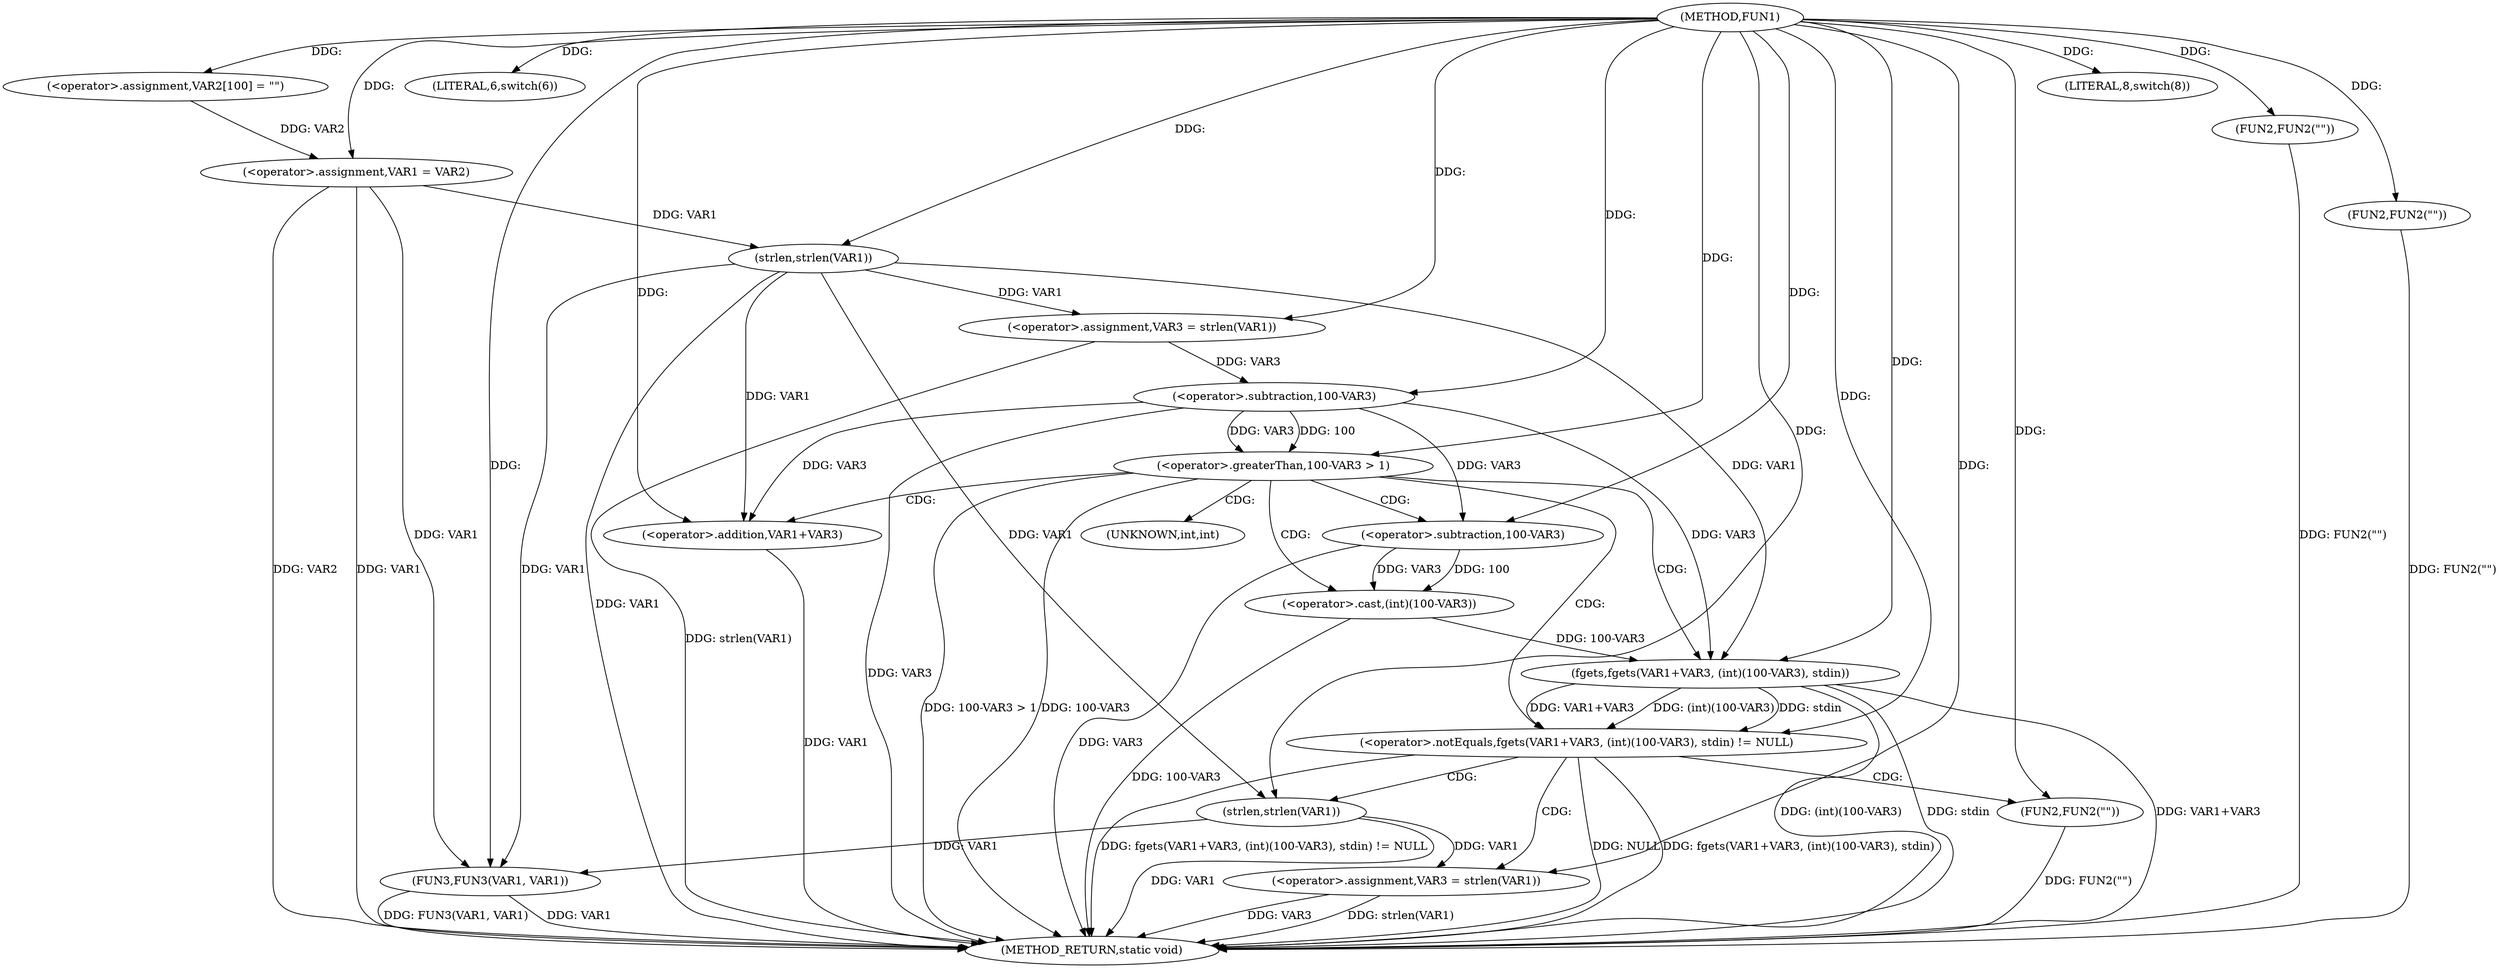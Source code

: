 digraph FUN1 {  
"1000100" [label = "(METHOD,FUN1)" ]
"1000167" [label = "(METHOD_RETURN,static void)" ]
"1000104" [label = "(<operator>.assignment,VAR2[100] = \"\")" ]
"1000107" [label = "(<operator>.assignment,VAR1 = VAR2)" ]
"1000111" [label = "(LITERAL,6,switch(6))" ]
"1000116" [label = "(<operator>.assignment,VAR3 = strlen(VAR1))" ]
"1000118" [label = "(strlen,strlen(VAR1))" ]
"1000121" [label = "(<operator>.greaterThan,100-VAR3 > 1)" ]
"1000122" [label = "(<operator>.subtraction,100-VAR3)" ]
"1000128" [label = "(<operator>.notEquals,fgets(VAR1+VAR3, (int)(100-VAR3), stdin) != NULL)" ]
"1000129" [label = "(fgets,fgets(VAR1+VAR3, (int)(100-VAR3), stdin))" ]
"1000130" [label = "(<operator>.addition,VAR1+VAR3)" ]
"1000133" [label = "(<operator>.cast,(int)(100-VAR3))" ]
"1000135" [label = "(<operator>.subtraction,100-VAR3)" ]
"1000141" [label = "(<operator>.assignment,VAR3 = strlen(VAR1))" ]
"1000143" [label = "(strlen,strlen(VAR1))" ]
"1000148" [label = "(FUN2,FUN2(\"\"))" ]
"1000152" [label = "(FUN2,FUN2(\"\"))" ]
"1000156" [label = "(LITERAL,8,switch(8))" ]
"1000159" [label = "(FUN2,FUN2(\"\"))" ]
"1000163" [label = "(FUN3,FUN3(VAR1, VAR1))" ]
"1000134" [label = "(UNKNOWN,int,int)" ]
  "1000159" -> "1000167"  [ label = "DDG: FUN2(\"\")"] 
  "1000141" -> "1000167"  [ label = "DDG: VAR3"] 
  "1000107" -> "1000167"  [ label = "DDG: VAR1"] 
  "1000152" -> "1000167"  [ label = "DDG: FUN2(\"\")"] 
  "1000121" -> "1000167"  [ label = "DDG: 100-VAR3 > 1"] 
  "1000148" -> "1000167"  [ label = "DDG: FUN2(\"\")"] 
  "1000116" -> "1000167"  [ label = "DDG: strlen(VAR1)"] 
  "1000129" -> "1000167"  [ label = "DDG: (int)(100-VAR3)"] 
  "1000133" -> "1000167"  [ label = "DDG: 100-VAR3"] 
  "1000118" -> "1000167"  [ label = "DDG: VAR1"] 
  "1000163" -> "1000167"  [ label = "DDG: FUN3(VAR1, VAR1)"] 
  "1000129" -> "1000167"  [ label = "DDG: VAR1+VAR3"] 
  "1000163" -> "1000167"  [ label = "DDG: VAR1"] 
  "1000128" -> "1000167"  [ label = "DDG: NULL"] 
  "1000128" -> "1000167"  [ label = "DDG: fgets(VAR1+VAR3, (int)(100-VAR3), stdin)"] 
  "1000143" -> "1000167"  [ label = "DDG: VAR1"] 
  "1000141" -> "1000167"  [ label = "DDG: strlen(VAR1)"] 
  "1000121" -> "1000167"  [ label = "DDG: 100-VAR3"] 
  "1000128" -> "1000167"  [ label = "DDG: fgets(VAR1+VAR3, (int)(100-VAR3), stdin) != NULL"] 
  "1000129" -> "1000167"  [ label = "DDG: stdin"] 
  "1000135" -> "1000167"  [ label = "DDG: VAR3"] 
  "1000107" -> "1000167"  [ label = "DDG: VAR2"] 
  "1000130" -> "1000167"  [ label = "DDG: VAR1"] 
  "1000122" -> "1000167"  [ label = "DDG: VAR3"] 
  "1000100" -> "1000104"  [ label = "DDG: "] 
  "1000104" -> "1000107"  [ label = "DDG: VAR2"] 
  "1000100" -> "1000107"  [ label = "DDG: "] 
  "1000100" -> "1000111"  [ label = "DDG: "] 
  "1000118" -> "1000116"  [ label = "DDG: VAR1"] 
  "1000100" -> "1000116"  [ label = "DDG: "] 
  "1000107" -> "1000118"  [ label = "DDG: VAR1"] 
  "1000100" -> "1000118"  [ label = "DDG: "] 
  "1000122" -> "1000121"  [ label = "DDG: 100"] 
  "1000122" -> "1000121"  [ label = "DDG: VAR3"] 
  "1000100" -> "1000122"  [ label = "DDG: "] 
  "1000116" -> "1000122"  [ label = "DDG: VAR3"] 
  "1000100" -> "1000121"  [ label = "DDG: "] 
  "1000129" -> "1000128"  [ label = "DDG: VAR1+VAR3"] 
  "1000129" -> "1000128"  [ label = "DDG: (int)(100-VAR3)"] 
  "1000129" -> "1000128"  [ label = "DDG: stdin"] 
  "1000118" -> "1000129"  [ label = "DDG: VAR1"] 
  "1000100" -> "1000129"  [ label = "DDG: "] 
  "1000122" -> "1000129"  [ label = "DDG: VAR3"] 
  "1000118" -> "1000130"  [ label = "DDG: VAR1"] 
  "1000100" -> "1000130"  [ label = "DDG: "] 
  "1000122" -> "1000130"  [ label = "DDG: VAR3"] 
  "1000133" -> "1000129"  [ label = "DDG: 100-VAR3"] 
  "1000135" -> "1000133"  [ label = "DDG: 100"] 
  "1000135" -> "1000133"  [ label = "DDG: VAR3"] 
  "1000100" -> "1000135"  [ label = "DDG: "] 
  "1000122" -> "1000135"  [ label = "DDG: VAR3"] 
  "1000100" -> "1000128"  [ label = "DDG: "] 
  "1000143" -> "1000141"  [ label = "DDG: VAR1"] 
  "1000100" -> "1000141"  [ label = "DDG: "] 
  "1000100" -> "1000143"  [ label = "DDG: "] 
  "1000118" -> "1000143"  [ label = "DDG: VAR1"] 
  "1000100" -> "1000148"  [ label = "DDG: "] 
  "1000100" -> "1000152"  [ label = "DDG: "] 
  "1000100" -> "1000156"  [ label = "DDG: "] 
  "1000100" -> "1000159"  [ label = "DDG: "] 
  "1000107" -> "1000163"  [ label = "DDG: VAR1"] 
  "1000143" -> "1000163"  [ label = "DDG: VAR1"] 
  "1000118" -> "1000163"  [ label = "DDG: VAR1"] 
  "1000100" -> "1000163"  [ label = "DDG: "] 
  "1000121" -> "1000128"  [ label = "CDG: "] 
  "1000121" -> "1000129"  [ label = "CDG: "] 
  "1000121" -> "1000130"  [ label = "CDG: "] 
  "1000121" -> "1000135"  [ label = "CDG: "] 
  "1000121" -> "1000133"  [ label = "CDG: "] 
  "1000121" -> "1000134"  [ label = "CDG: "] 
  "1000128" -> "1000143"  [ label = "CDG: "] 
  "1000128" -> "1000141"  [ label = "CDG: "] 
  "1000128" -> "1000148"  [ label = "CDG: "] 
}
